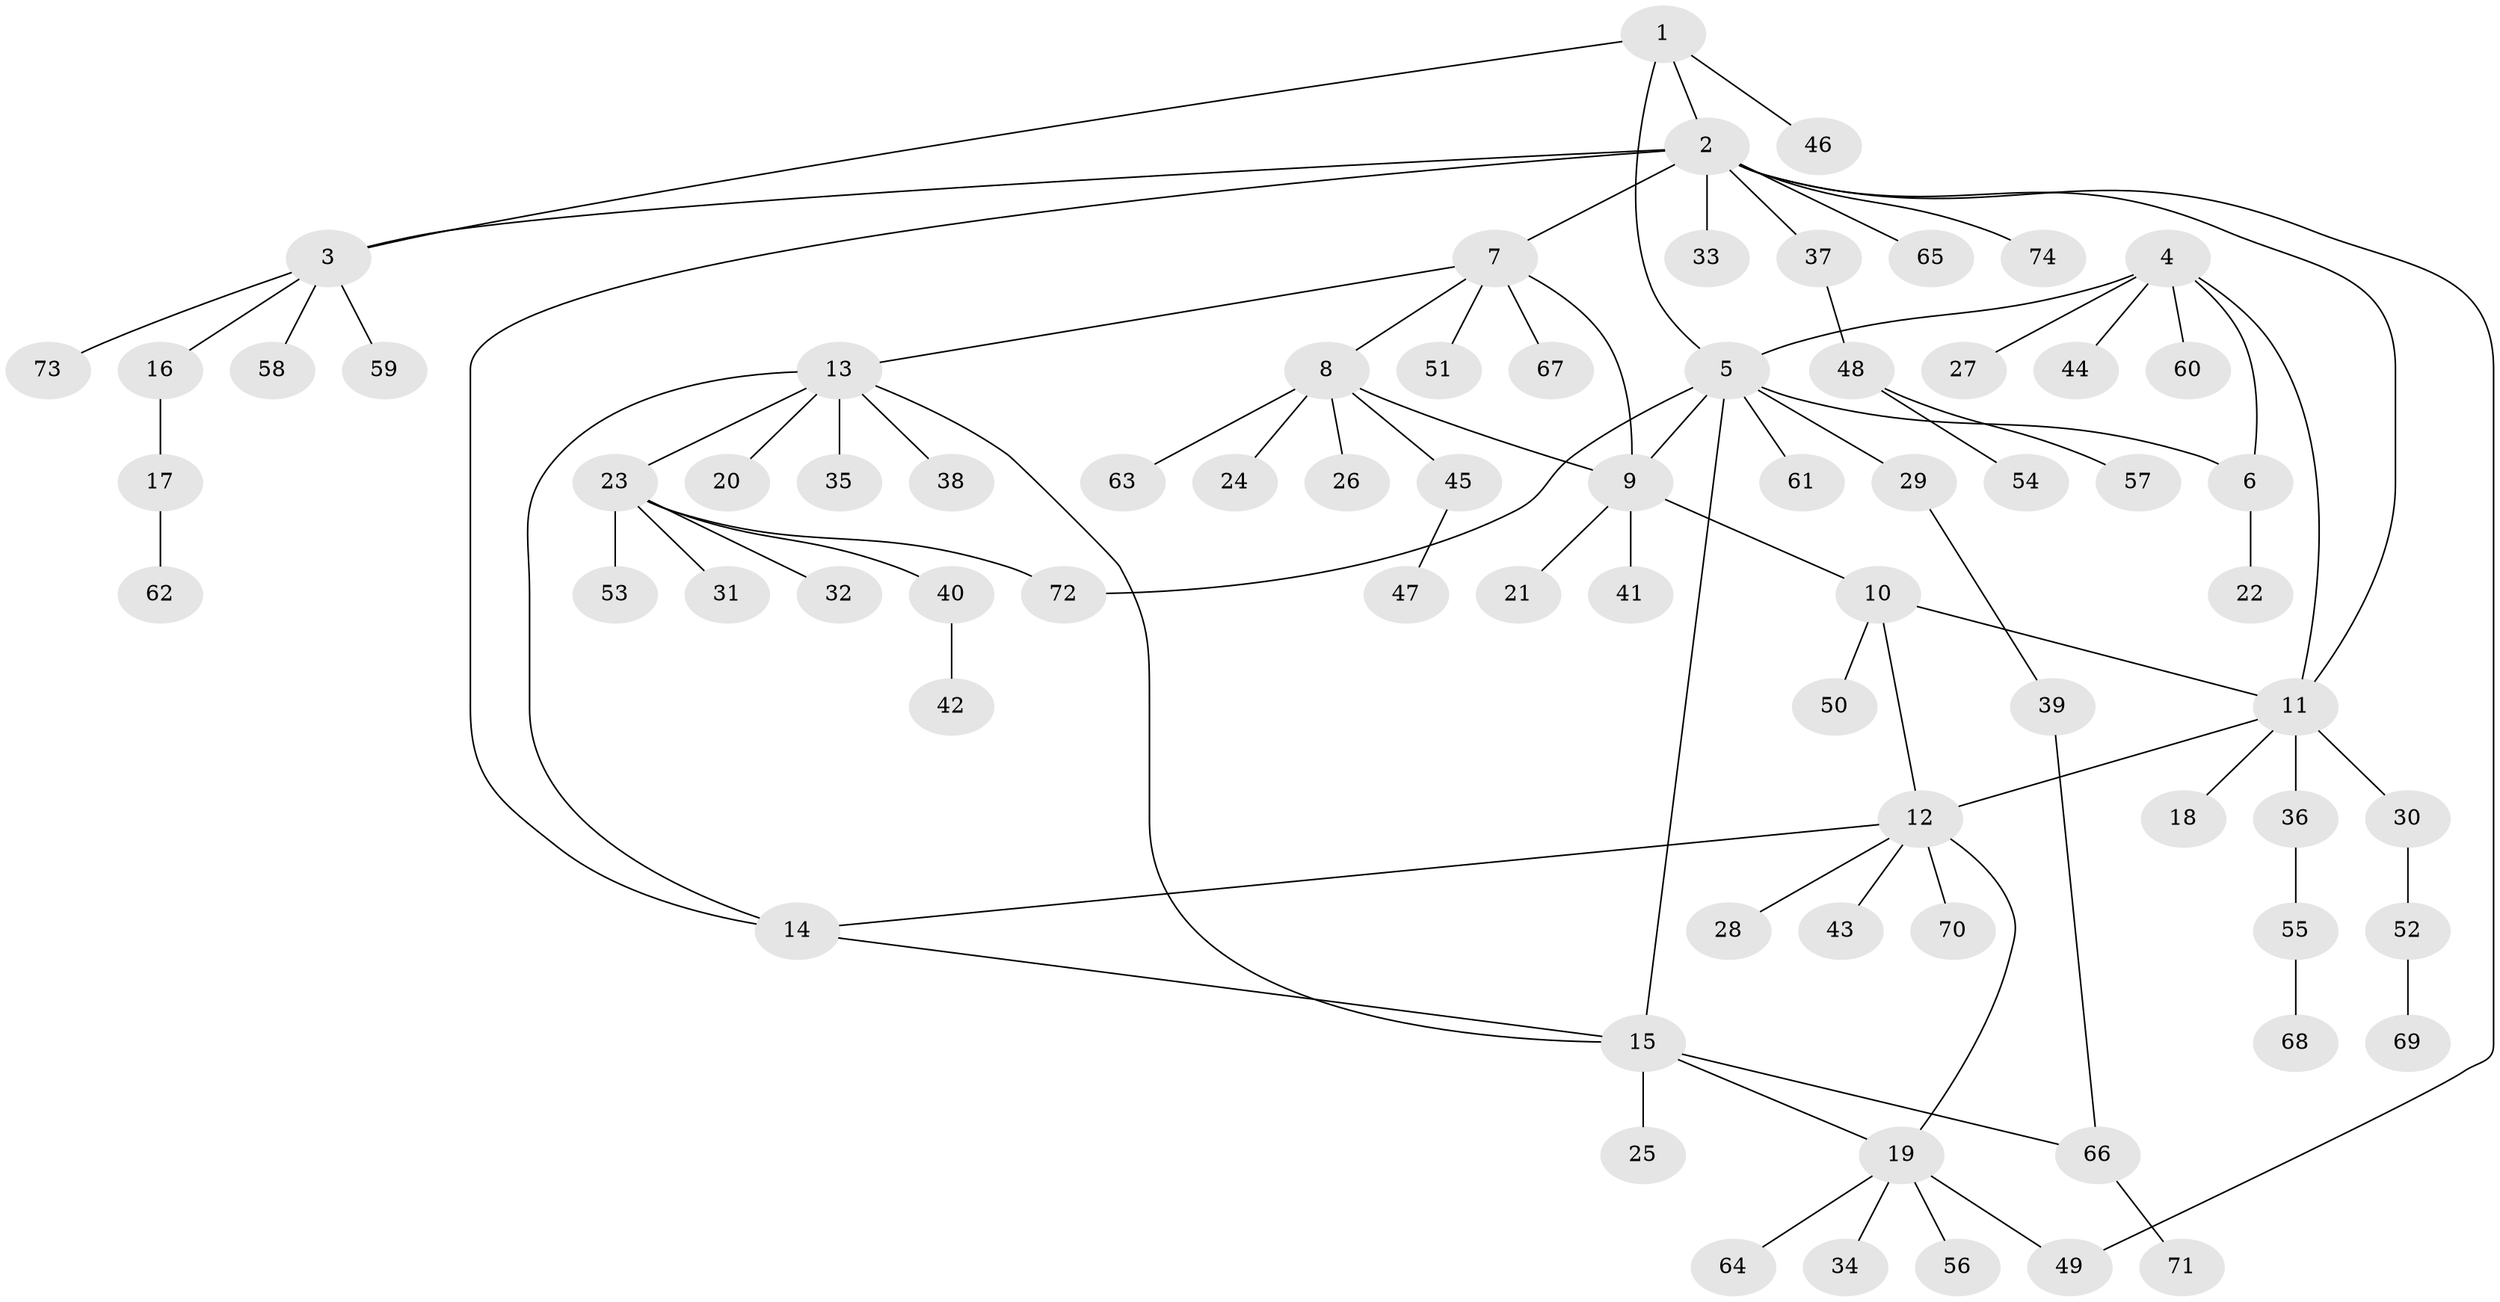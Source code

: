 // coarse degree distribution, {11: 0.018518518518518517, 4: 0.037037037037037035, 10: 0.018518518518518517, 8: 0.037037037037037035, 5: 0.07407407407407407, 3: 0.05555555555555555, 6: 0.037037037037037035, 2: 0.09259259259259259, 1: 0.6296296296296297}
// Generated by graph-tools (version 1.1) at 2025/42/03/06/25 10:42:08]
// undirected, 74 vertices, 88 edges
graph export_dot {
graph [start="1"]
  node [color=gray90,style=filled];
  1;
  2;
  3;
  4;
  5;
  6;
  7;
  8;
  9;
  10;
  11;
  12;
  13;
  14;
  15;
  16;
  17;
  18;
  19;
  20;
  21;
  22;
  23;
  24;
  25;
  26;
  27;
  28;
  29;
  30;
  31;
  32;
  33;
  34;
  35;
  36;
  37;
  38;
  39;
  40;
  41;
  42;
  43;
  44;
  45;
  46;
  47;
  48;
  49;
  50;
  51;
  52;
  53;
  54;
  55;
  56;
  57;
  58;
  59;
  60;
  61;
  62;
  63;
  64;
  65;
  66;
  67;
  68;
  69;
  70;
  71;
  72;
  73;
  74;
  1 -- 2;
  1 -- 3;
  1 -- 5;
  1 -- 46;
  2 -- 3;
  2 -- 7;
  2 -- 11;
  2 -- 14;
  2 -- 33;
  2 -- 37;
  2 -- 49;
  2 -- 65;
  2 -- 74;
  3 -- 16;
  3 -- 58;
  3 -- 59;
  3 -- 73;
  4 -- 5;
  4 -- 6;
  4 -- 11;
  4 -- 27;
  4 -- 44;
  4 -- 60;
  5 -- 6;
  5 -- 9;
  5 -- 15;
  5 -- 29;
  5 -- 61;
  5 -- 72;
  6 -- 22;
  7 -- 8;
  7 -- 9;
  7 -- 13;
  7 -- 51;
  7 -- 67;
  8 -- 9;
  8 -- 24;
  8 -- 26;
  8 -- 45;
  8 -- 63;
  9 -- 10;
  9 -- 21;
  9 -- 41;
  10 -- 11;
  10 -- 12;
  10 -- 50;
  11 -- 12;
  11 -- 18;
  11 -- 30;
  11 -- 36;
  12 -- 14;
  12 -- 19;
  12 -- 28;
  12 -- 43;
  12 -- 70;
  13 -- 14;
  13 -- 15;
  13 -- 20;
  13 -- 23;
  13 -- 35;
  13 -- 38;
  14 -- 15;
  15 -- 19;
  15 -- 25;
  15 -- 66;
  16 -- 17;
  17 -- 62;
  19 -- 34;
  19 -- 49;
  19 -- 56;
  19 -- 64;
  23 -- 31;
  23 -- 32;
  23 -- 40;
  23 -- 53;
  23 -- 72;
  29 -- 39;
  30 -- 52;
  36 -- 55;
  37 -- 48;
  39 -- 66;
  40 -- 42;
  45 -- 47;
  48 -- 54;
  48 -- 57;
  52 -- 69;
  55 -- 68;
  66 -- 71;
}
